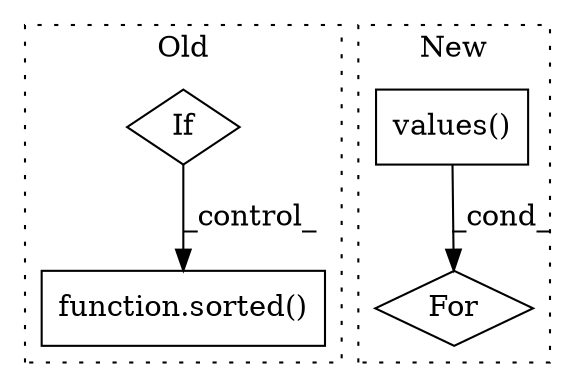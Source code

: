 digraph G {
subgraph cluster0 {
1 [label="function.sorted()" a="75" s="3664,3681" l="7,21" shape="box"];
3 [label="If" a="96" s="3579" l="0" shape="diamond"];
label = "Old";
style="dotted";
}
subgraph cluster1 {
2 [label="values()" a="75" s="3576" l="10" shape="box"];
4 [label="For" a="107" s="3567,3586" l="4,14" shape="diamond"];
label = "New";
style="dotted";
}
2 -> 4 [label="_cond_"];
3 -> 1 [label="_control_"];
}
